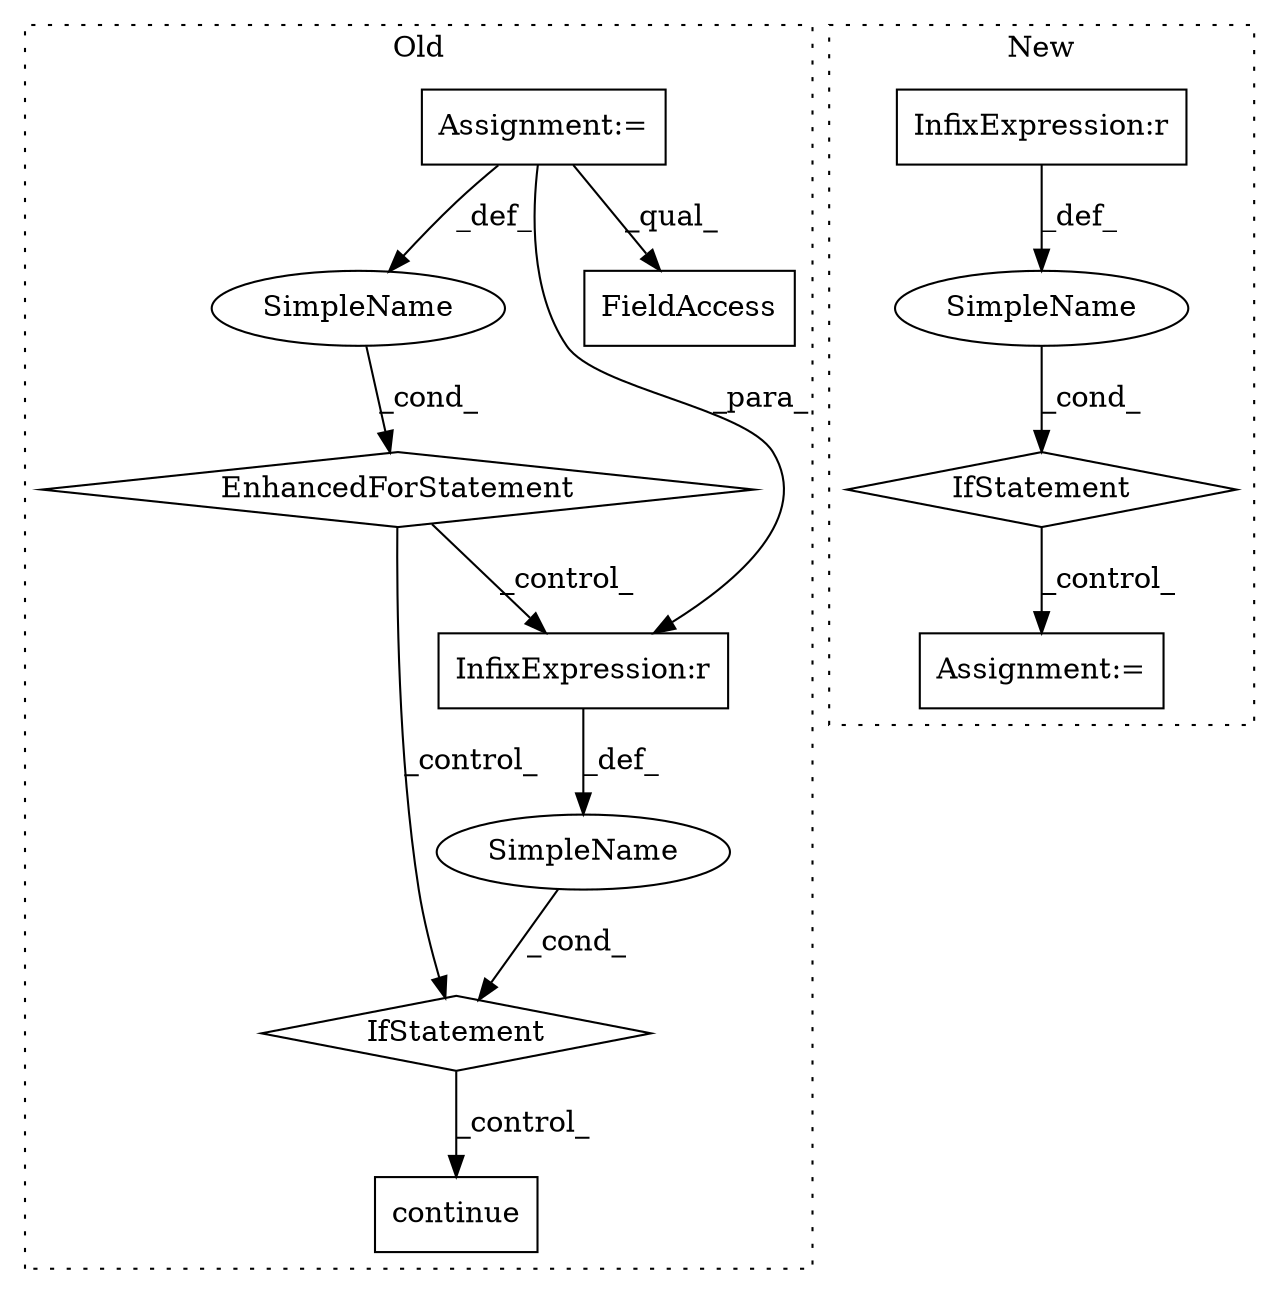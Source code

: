 digraph G {
subgraph cluster0 {
1 [label="continue" a="18" s="3225" l="9" shape="box"];
3 [label="IfStatement" a="25" s="3187,3211" l="4,2" shape="diamond"];
4 [label="SimpleName" a="42" s="" l="" shape="ellipse"];
5 [label="SimpleName" a="42" s="3128" l="5" shape="ellipse"];
8 [label="Assignment:=" a="7" s="2941" l="1" shape="box"];
9 [label="EnhancedForStatement" a="70" s="3029,3175" l="81,2" shape="diamond"];
11 [label="InfixExpression:r" a="27" s="3201" l="4" shape="box"];
12 [label="FieldAccess" a="22" s="3136" l="31" shape="box"];
label = "Old";
style="dotted";
}
subgraph cluster1 {
2 [label="IfStatement" a="25" s="4154,4186" l="4,2" shape="diamond"];
6 [label="Assignment:=" a="7" s="4216" l="1" shape="box"];
7 [label="SimpleName" a="42" s="" l="" shape="ellipse"];
10 [label="InfixExpression:r" a="27" s="4173" l="4" shape="box"];
label = "New";
style="dotted";
}
2 -> 6 [label="_control_"];
3 -> 1 [label="_control_"];
4 -> 3 [label="_cond_"];
5 -> 9 [label="_cond_"];
7 -> 2 [label="_cond_"];
8 -> 5 [label="_def_"];
8 -> 11 [label="_para_"];
8 -> 12 [label="_qual_"];
9 -> 3 [label="_control_"];
9 -> 11 [label="_control_"];
10 -> 7 [label="_def_"];
11 -> 4 [label="_def_"];
}